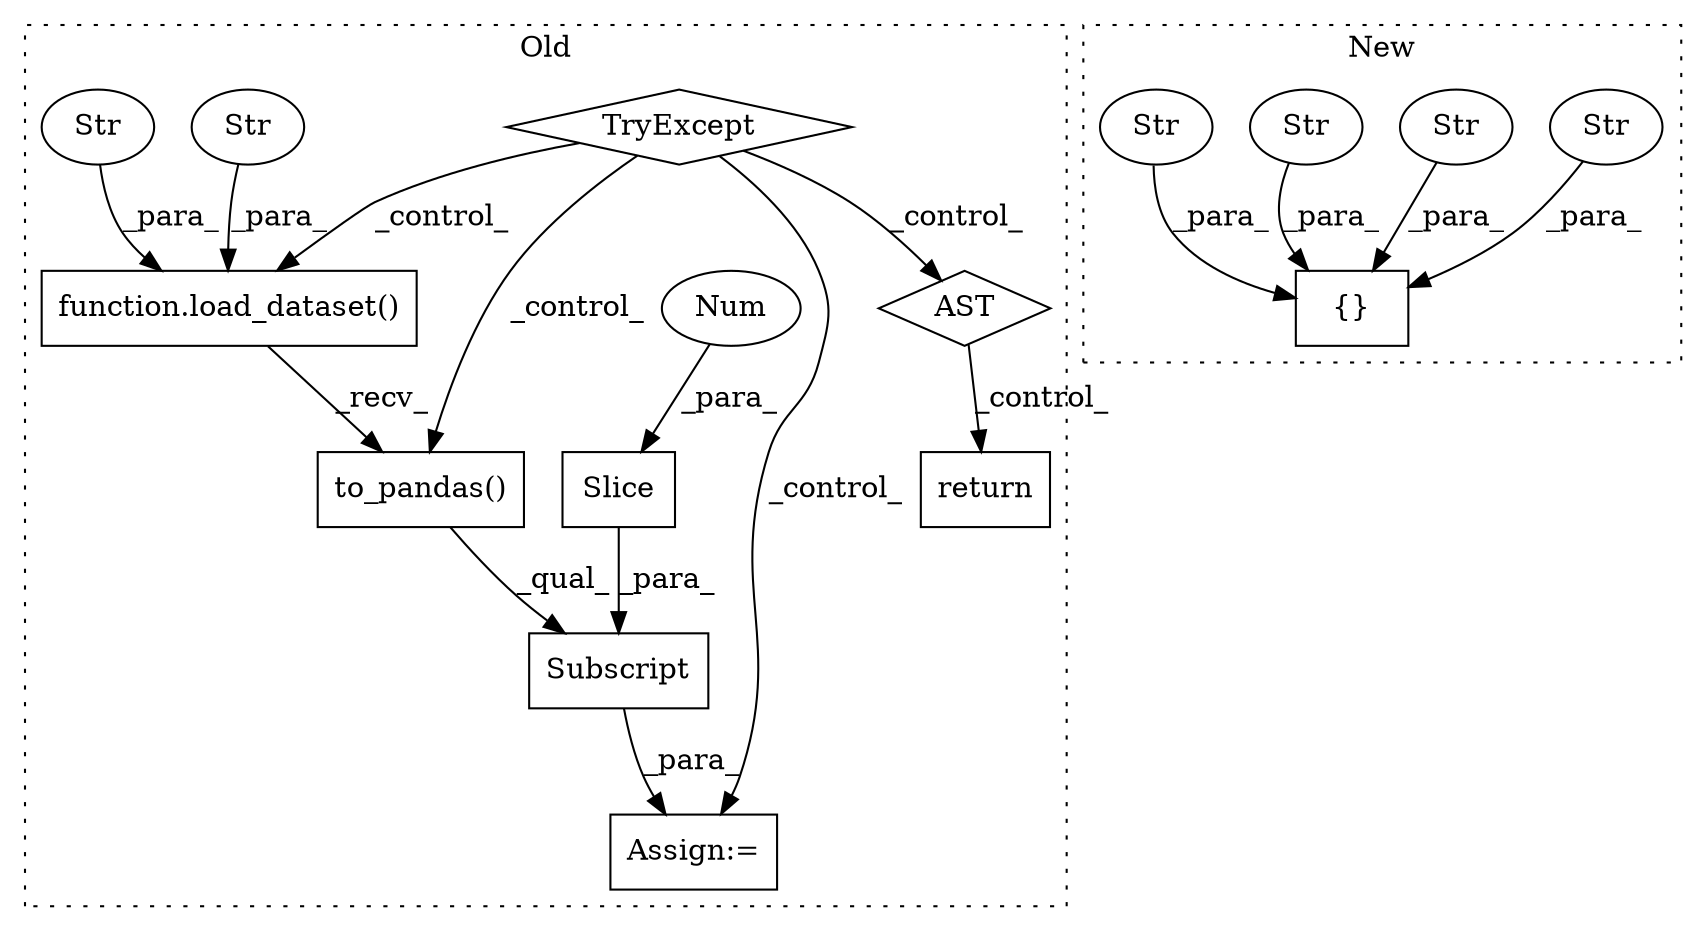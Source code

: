 digraph G {
subgraph cluster0 {
1 [label="function.load_dataset()" a="75" s="254,281" l="13,21" shape="box"];
6 [label="Subscript" a="63" s="240,0" l="94,0" shape="box"];
7 [label="Str" a="66" s="267" l="6" shape="ellipse"];
9 [label="Slice" a="80" s="320" l="3" shape="box"];
10 [label="TryExcept" a="71" s="211" l="13" shape="diamond"];
11 [label="AST" a="2" s="339,0" l="7,0" shape="diamond"];
12 [label="to_pandas()" a="75" s="254" l="60" shape="box"];
13 [label="Num" a="76" s="322" l="1" shape="ellipse"];
14 [label="Assign:=" a="68" s="237" l="3" shape="box"];
15 [label="return" a="93" s="391" l="6" shape="box"];
16 [label="Str" a="66" s="275" l="6" shape="ellipse"];
label = "Old";
style="dotted";
}
subgraph cluster1 {
2 [label="{}" a="59" s="727,1202" l="14,0" shape="box"];
3 [label="Str" a="66" s="868" l="105" shape="ellipse"];
4 [label="Str" a="66" s="987" l="117" shape="ellipse"];
5 [label="Str" a="66" s="741" l="113" shape="ellipse"];
8 [label="Str" a="66" s="1118" l="84" shape="ellipse"];
label = "New";
style="dotted";
}
1 -> 12 [label="_recv_"];
3 -> 2 [label="_para_"];
4 -> 2 [label="_para_"];
5 -> 2 [label="_para_"];
6 -> 14 [label="_para_"];
7 -> 1 [label="_para_"];
8 -> 2 [label="_para_"];
9 -> 6 [label="_para_"];
10 -> 14 [label="_control_"];
10 -> 12 [label="_control_"];
10 -> 11 [label="_control_"];
10 -> 1 [label="_control_"];
11 -> 15 [label="_control_"];
12 -> 6 [label="_qual_"];
13 -> 9 [label="_para_"];
16 -> 1 [label="_para_"];
}